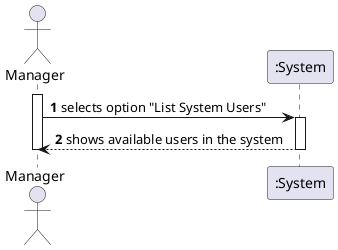 @startuml
autonumber
actor "Manager" as MG

activate MG
MG -> ":System" : selects option "List System Users"
activate ":System"
":System"--> MG : shows available users in the system
deactivate ":System"
deactivate MG

@enduml